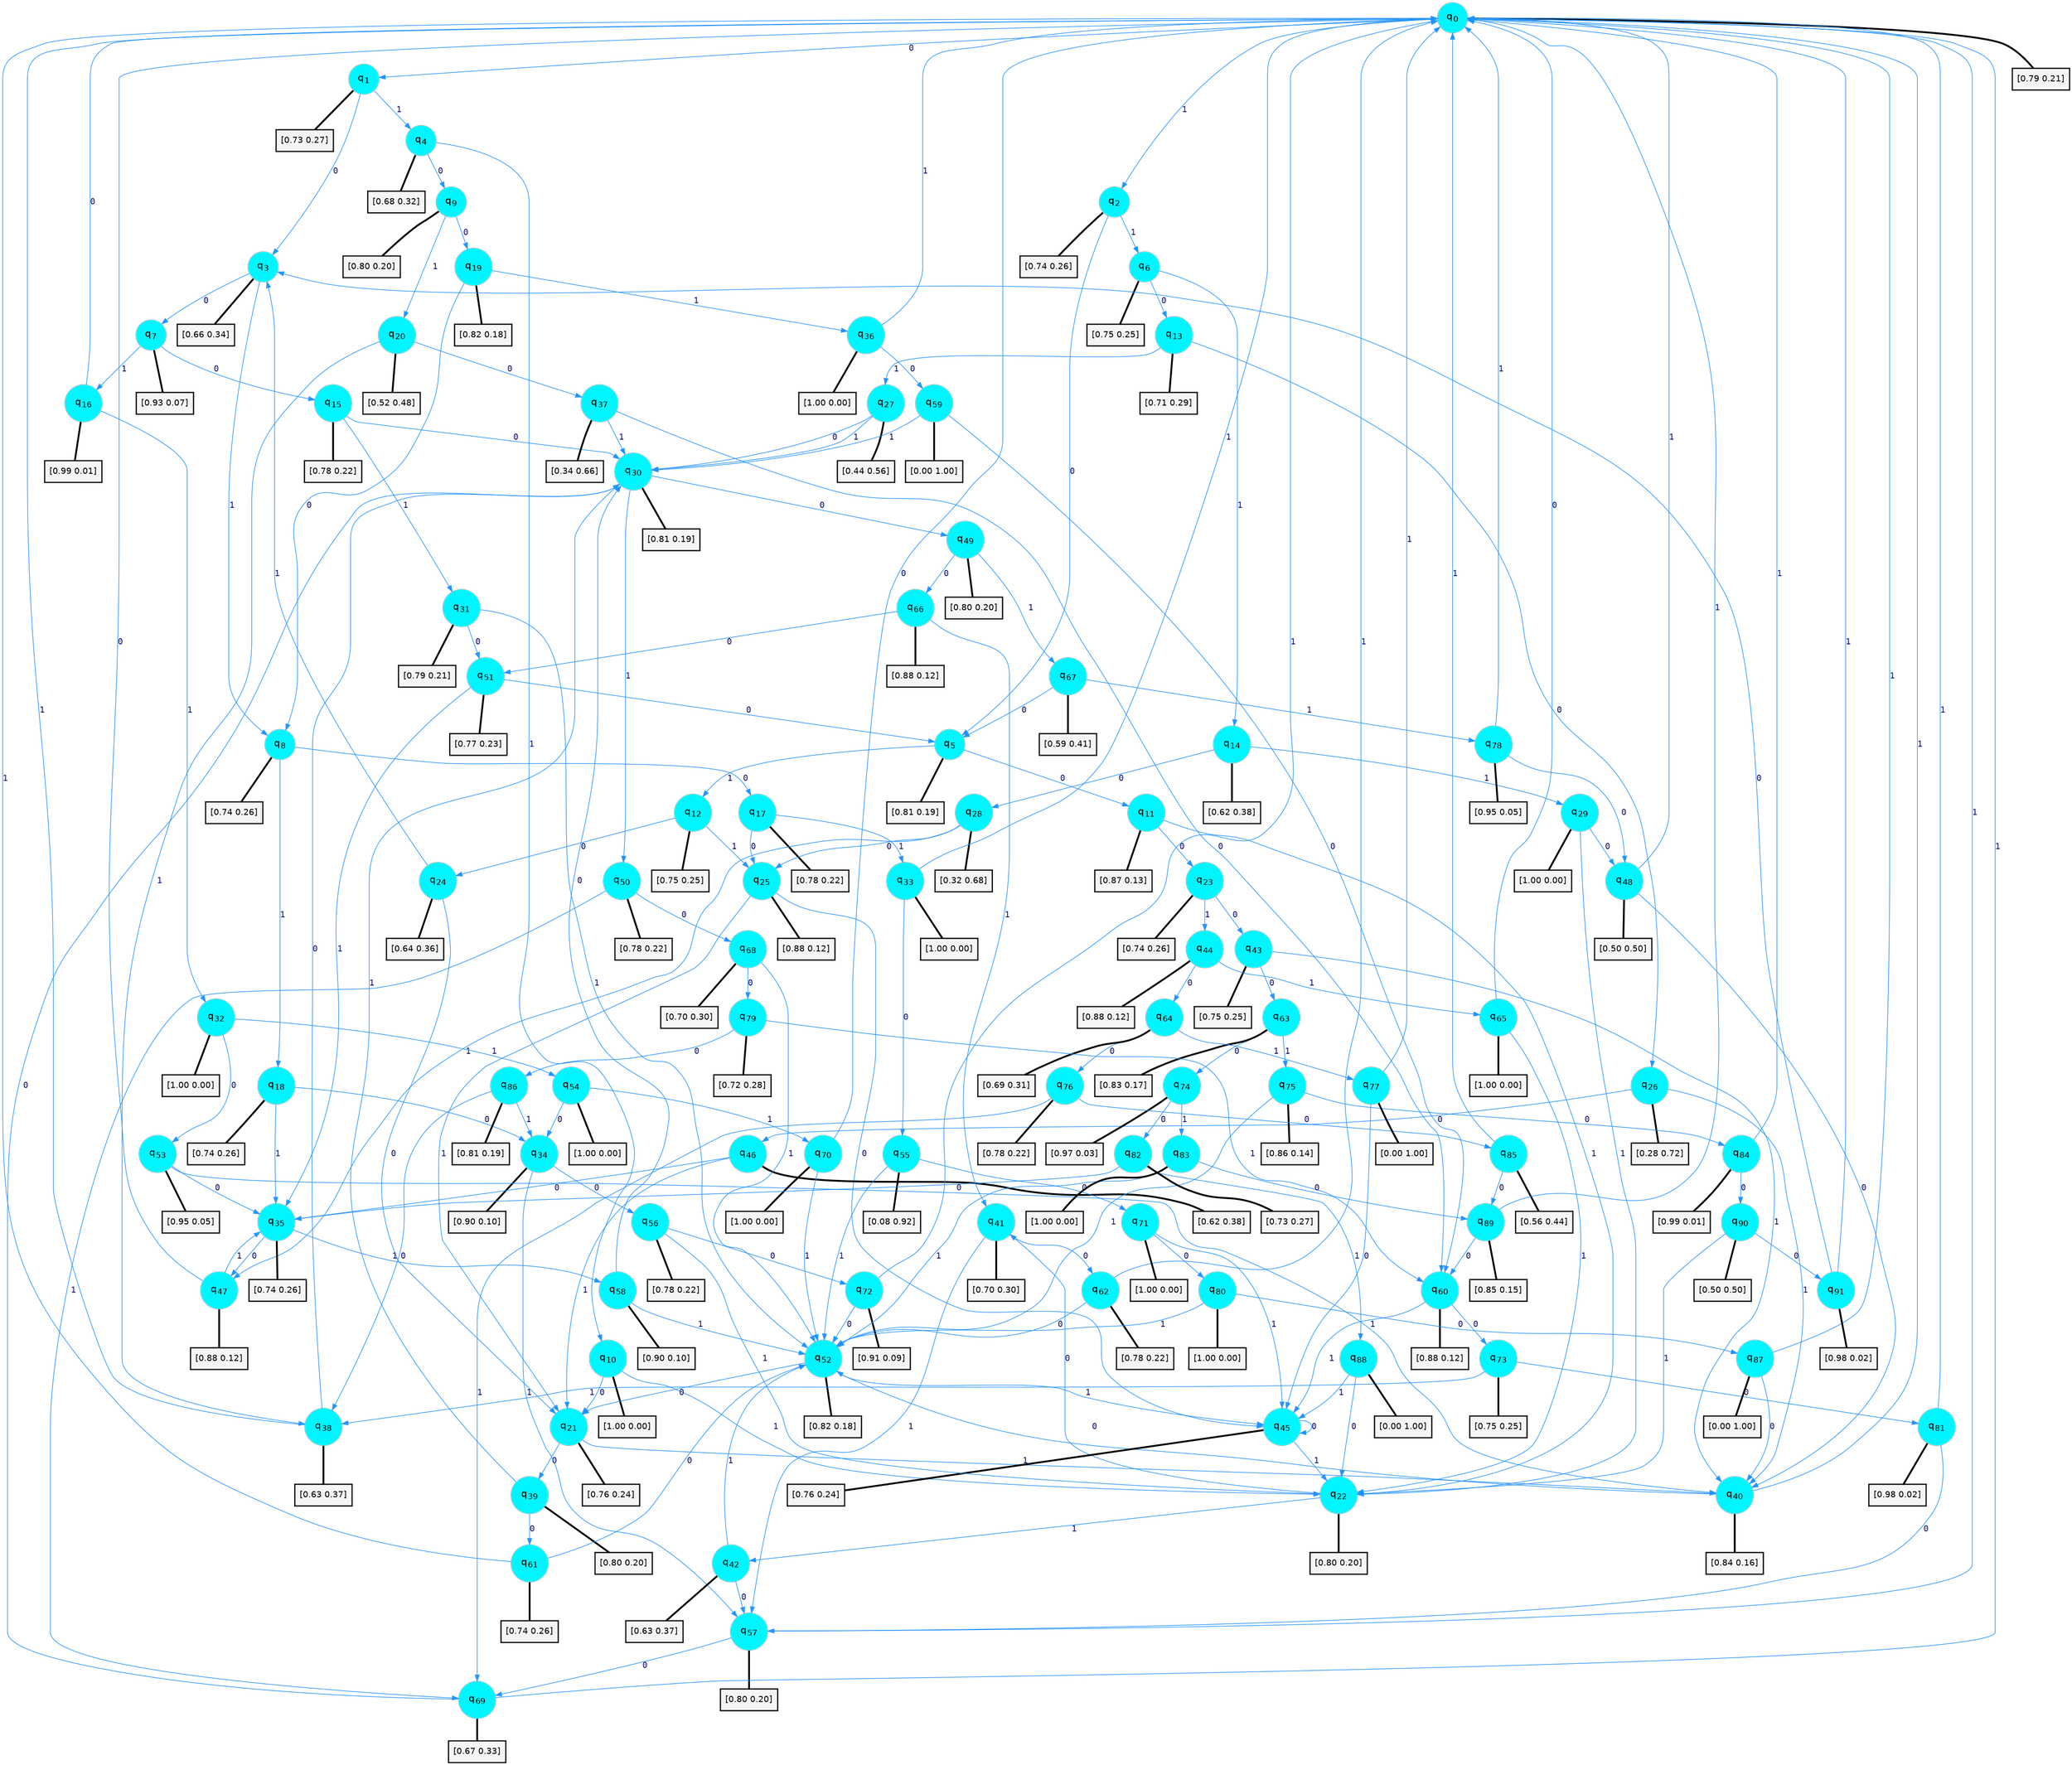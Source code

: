 digraph G {
graph [
bgcolor=transparent, dpi=300, rankdir=TD, size="40,25"];
node [
color=gray, fillcolor=turquoise1, fontcolor=black, fontname=Helvetica, fontsize=16, fontweight=bold, shape=circle, style=filled];
edge [
arrowsize=1, color=dodgerblue1, fontcolor=midnightblue, fontname=courier, fontweight=bold, penwidth=1, style=solid, weight=20];
0[label=<q<SUB>0</SUB>>];
1[label=<q<SUB>1</SUB>>];
2[label=<q<SUB>2</SUB>>];
3[label=<q<SUB>3</SUB>>];
4[label=<q<SUB>4</SUB>>];
5[label=<q<SUB>5</SUB>>];
6[label=<q<SUB>6</SUB>>];
7[label=<q<SUB>7</SUB>>];
8[label=<q<SUB>8</SUB>>];
9[label=<q<SUB>9</SUB>>];
10[label=<q<SUB>10</SUB>>];
11[label=<q<SUB>11</SUB>>];
12[label=<q<SUB>12</SUB>>];
13[label=<q<SUB>13</SUB>>];
14[label=<q<SUB>14</SUB>>];
15[label=<q<SUB>15</SUB>>];
16[label=<q<SUB>16</SUB>>];
17[label=<q<SUB>17</SUB>>];
18[label=<q<SUB>18</SUB>>];
19[label=<q<SUB>19</SUB>>];
20[label=<q<SUB>20</SUB>>];
21[label=<q<SUB>21</SUB>>];
22[label=<q<SUB>22</SUB>>];
23[label=<q<SUB>23</SUB>>];
24[label=<q<SUB>24</SUB>>];
25[label=<q<SUB>25</SUB>>];
26[label=<q<SUB>26</SUB>>];
27[label=<q<SUB>27</SUB>>];
28[label=<q<SUB>28</SUB>>];
29[label=<q<SUB>29</SUB>>];
30[label=<q<SUB>30</SUB>>];
31[label=<q<SUB>31</SUB>>];
32[label=<q<SUB>32</SUB>>];
33[label=<q<SUB>33</SUB>>];
34[label=<q<SUB>34</SUB>>];
35[label=<q<SUB>35</SUB>>];
36[label=<q<SUB>36</SUB>>];
37[label=<q<SUB>37</SUB>>];
38[label=<q<SUB>38</SUB>>];
39[label=<q<SUB>39</SUB>>];
40[label=<q<SUB>40</SUB>>];
41[label=<q<SUB>41</SUB>>];
42[label=<q<SUB>42</SUB>>];
43[label=<q<SUB>43</SUB>>];
44[label=<q<SUB>44</SUB>>];
45[label=<q<SUB>45</SUB>>];
46[label=<q<SUB>46</SUB>>];
47[label=<q<SUB>47</SUB>>];
48[label=<q<SUB>48</SUB>>];
49[label=<q<SUB>49</SUB>>];
50[label=<q<SUB>50</SUB>>];
51[label=<q<SUB>51</SUB>>];
52[label=<q<SUB>52</SUB>>];
53[label=<q<SUB>53</SUB>>];
54[label=<q<SUB>54</SUB>>];
55[label=<q<SUB>55</SUB>>];
56[label=<q<SUB>56</SUB>>];
57[label=<q<SUB>57</SUB>>];
58[label=<q<SUB>58</SUB>>];
59[label=<q<SUB>59</SUB>>];
60[label=<q<SUB>60</SUB>>];
61[label=<q<SUB>61</SUB>>];
62[label=<q<SUB>62</SUB>>];
63[label=<q<SUB>63</SUB>>];
64[label=<q<SUB>64</SUB>>];
65[label=<q<SUB>65</SUB>>];
66[label=<q<SUB>66</SUB>>];
67[label=<q<SUB>67</SUB>>];
68[label=<q<SUB>68</SUB>>];
69[label=<q<SUB>69</SUB>>];
70[label=<q<SUB>70</SUB>>];
71[label=<q<SUB>71</SUB>>];
72[label=<q<SUB>72</SUB>>];
73[label=<q<SUB>73</SUB>>];
74[label=<q<SUB>74</SUB>>];
75[label=<q<SUB>75</SUB>>];
76[label=<q<SUB>76</SUB>>];
77[label=<q<SUB>77</SUB>>];
78[label=<q<SUB>78</SUB>>];
79[label=<q<SUB>79</SUB>>];
80[label=<q<SUB>80</SUB>>];
81[label=<q<SUB>81</SUB>>];
82[label=<q<SUB>82</SUB>>];
83[label=<q<SUB>83</SUB>>];
84[label=<q<SUB>84</SUB>>];
85[label=<q<SUB>85</SUB>>];
86[label=<q<SUB>86</SUB>>];
87[label=<q<SUB>87</SUB>>];
88[label=<q<SUB>88</SUB>>];
89[label=<q<SUB>89</SUB>>];
90[label=<q<SUB>90</SUB>>];
91[label=<q<SUB>91</SUB>>];
92[label="[0.79 0.21]", shape=box,fontcolor=black, fontname=Helvetica, fontsize=14, penwidth=2, fillcolor=whitesmoke,color=black];
93[label="[0.73 0.27]", shape=box,fontcolor=black, fontname=Helvetica, fontsize=14, penwidth=2, fillcolor=whitesmoke,color=black];
94[label="[0.74 0.26]", shape=box,fontcolor=black, fontname=Helvetica, fontsize=14, penwidth=2, fillcolor=whitesmoke,color=black];
95[label="[0.66 0.34]", shape=box,fontcolor=black, fontname=Helvetica, fontsize=14, penwidth=2, fillcolor=whitesmoke,color=black];
96[label="[0.68 0.32]", shape=box,fontcolor=black, fontname=Helvetica, fontsize=14, penwidth=2, fillcolor=whitesmoke,color=black];
97[label="[0.81 0.19]", shape=box,fontcolor=black, fontname=Helvetica, fontsize=14, penwidth=2, fillcolor=whitesmoke,color=black];
98[label="[0.75 0.25]", shape=box,fontcolor=black, fontname=Helvetica, fontsize=14, penwidth=2, fillcolor=whitesmoke,color=black];
99[label="[0.93 0.07]", shape=box,fontcolor=black, fontname=Helvetica, fontsize=14, penwidth=2, fillcolor=whitesmoke,color=black];
100[label="[0.74 0.26]", shape=box,fontcolor=black, fontname=Helvetica, fontsize=14, penwidth=2, fillcolor=whitesmoke,color=black];
101[label="[0.80 0.20]", shape=box,fontcolor=black, fontname=Helvetica, fontsize=14, penwidth=2, fillcolor=whitesmoke,color=black];
102[label="[1.00 0.00]", shape=box,fontcolor=black, fontname=Helvetica, fontsize=14, penwidth=2, fillcolor=whitesmoke,color=black];
103[label="[0.87 0.13]", shape=box,fontcolor=black, fontname=Helvetica, fontsize=14, penwidth=2, fillcolor=whitesmoke,color=black];
104[label="[0.75 0.25]", shape=box,fontcolor=black, fontname=Helvetica, fontsize=14, penwidth=2, fillcolor=whitesmoke,color=black];
105[label="[0.71 0.29]", shape=box,fontcolor=black, fontname=Helvetica, fontsize=14, penwidth=2, fillcolor=whitesmoke,color=black];
106[label="[0.62 0.38]", shape=box,fontcolor=black, fontname=Helvetica, fontsize=14, penwidth=2, fillcolor=whitesmoke,color=black];
107[label="[0.78 0.22]", shape=box,fontcolor=black, fontname=Helvetica, fontsize=14, penwidth=2, fillcolor=whitesmoke,color=black];
108[label="[0.99 0.01]", shape=box,fontcolor=black, fontname=Helvetica, fontsize=14, penwidth=2, fillcolor=whitesmoke,color=black];
109[label="[0.78 0.22]", shape=box,fontcolor=black, fontname=Helvetica, fontsize=14, penwidth=2, fillcolor=whitesmoke,color=black];
110[label="[0.74 0.26]", shape=box,fontcolor=black, fontname=Helvetica, fontsize=14, penwidth=2, fillcolor=whitesmoke,color=black];
111[label="[0.82 0.18]", shape=box,fontcolor=black, fontname=Helvetica, fontsize=14, penwidth=2, fillcolor=whitesmoke,color=black];
112[label="[0.52 0.48]", shape=box,fontcolor=black, fontname=Helvetica, fontsize=14, penwidth=2, fillcolor=whitesmoke,color=black];
113[label="[0.76 0.24]", shape=box,fontcolor=black, fontname=Helvetica, fontsize=14, penwidth=2, fillcolor=whitesmoke,color=black];
114[label="[0.80 0.20]", shape=box,fontcolor=black, fontname=Helvetica, fontsize=14, penwidth=2, fillcolor=whitesmoke,color=black];
115[label="[0.74 0.26]", shape=box,fontcolor=black, fontname=Helvetica, fontsize=14, penwidth=2, fillcolor=whitesmoke,color=black];
116[label="[0.64 0.36]", shape=box,fontcolor=black, fontname=Helvetica, fontsize=14, penwidth=2, fillcolor=whitesmoke,color=black];
117[label="[0.88 0.12]", shape=box,fontcolor=black, fontname=Helvetica, fontsize=14, penwidth=2, fillcolor=whitesmoke,color=black];
118[label="[0.28 0.72]", shape=box,fontcolor=black, fontname=Helvetica, fontsize=14, penwidth=2, fillcolor=whitesmoke,color=black];
119[label="[0.44 0.56]", shape=box,fontcolor=black, fontname=Helvetica, fontsize=14, penwidth=2, fillcolor=whitesmoke,color=black];
120[label="[0.32 0.68]", shape=box,fontcolor=black, fontname=Helvetica, fontsize=14, penwidth=2, fillcolor=whitesmoke,color=black];
121[label="[1.00 0.00]", shape=box,fontcolor=black, fontname=Helvetica, fontsize=14, penwidth=2, fillcolor=whitesmoke,color=black];
122[label="[0.81 0.19]", shape=box,fontcolor=black, fontname=Helvetica, fontsize=14, penwidth=2, fillcolor=whitesmoke,color=black];
123[label="[0.79 0.21]", shape=box,fontcolor=black, fontname=Helvetica, fontsize=14, penwidth=2, fillcolor=whitesmoke,color=black];
124[label="[1.00 0.00]", shape=box,fontcolor=black, fontname=Helvetica, fontsize=14, penwidth=2, fillcolor=whitesmoke,color=black];
125[label="[1.00 0.00]", shape=box,fontcolor=black, fontname=Helvetica, fontsize=14, penwidth=2, fillcolor=whitesmoke,color=black];
126[label="[0.90 0.10]", shape=box,fontcolor=black, fontname=Helvetica, fontsize=14, penwidth=2, fillcolor=whitesmoke,color=black];
127[label="[0.74 0.26]", shape=box,fontcolor=black, fontname=Helvetica, fontsize=14, penwidth=2, fillcolor=whitesmoke,color=black];
128[label="[1.00 0.00]", shape=box,fontcolor=black, fontname=Helvetica, fontsize=14, penwidth=2, fillcolor=whitesmoke,color=black];
129[label="[0.34 0.66]", shape=box,fontcolor=black, fontname=Helvetica, fontsize=14, penwidth=2, fillcolor=whitesmoke,color=black];
130[label="[0.63 0.37]", shape=box,fontcolor=black, fontname=Helvetica, fontsize=14, penwidth=2, fillcolor=whitesmoke,color=black];
131[label="[0.80 0.20]", shape=box,fontcolor=black, fontname=Helvetica, fontsize=14, penwidth=2, fillcolor=whitesmoke,color=black];
132[label="[0.84 0.16]", shape=box,fontcolor=black, fontname=Helvetica, fontsize=14, penwidth=2, fillcolor=whitesmoke,color=black];
133[label="[0.70 0.30]", shape=box,fontcolor=black, fontname=Helvetica, fontsize=14, penwidth=2, fillcolor=whitesmoke,color=black];
134[label="[0.63 0.37]", shape=box,fontcolor=black, fontname=Helvetica, fontsize=14, penwidth=2, fillcolor=whitesmoke,color=black];
135[label="[0.75 0.25]", shape=box,fontcolor=black, fontname=Helvetica, fontsize=14, penwidth=2, fillcolor=whitesmoke,color=black];
136[label="[0.88 0.12]", shape=box,fontcolor=black, fontname=Helvetica, fontsize=14, penwidth=2, fillcolor=whitesmoke,color=black];
137[label="[0.76 0.24]", shape=box,fontcolor=black, fontname=Helvetica, fontsize=14, penwidth=2, fillcolor=whitesmoke,color=black];
138[label="[0.62 0.38]", shape=box,fontcolor=black, fontname=Helvetica, fontsize=14, penwidth=2, fillcolor=whitesmoke,color=black];
139[label="[0.88 0.12]", shape=box,fontcolor=black, fontname=Helvetica, fontsize=14, penwidth=2, fillcolor=whitesmoke,color=black];
140[label="[0.50 0.50]", shape=box,fontcolor=black, fontname=Helvetica, fontsize=14, penwidth=2, fillcolor=whitesmoke,color=black];
141[label="[0.80 0.20]", shape=box,fontcolor=black, fontname=Helvetica, fontsize=14, penwidth=2, fillcolor=whitesmoke,color=black];
142[label="[0.78 0.22]", shape=box,fontcolor=black, fontname=Helvetica, fontsize=14, penwidth=2, fillcolor=whitesmoke,color=black];
143[label="[0.77 0.23]", shape=box,fontcolor=black, fontname=Helvetica, fontsize=14, penwidth=2, fillcolor=whitesmoke,color=black];
144[label="[0.82 0.18]", shape=box,fontcolor=black, fontname=Helvetica, fontsize=14, penwidth=2, fillcolor=whitesmoke,color=black];
145[label="[0.95 0.05]", shape=box,fontcolor=black, fontname=Helvetica, fontsize=14, penwidth=2, fillcolor=whitesmoke,color=black];
146[label="[1.00 0.00]", shape=box,fontcolor=black, fontname=Helvetica, fontsize=14, penwidth=2, fillcolor=whitesmoke,color=black];
147[label="[0.08 0.92]", shape=box,fontcolor=black, fontname=Helvetica, fontsize=14, penwidth=2, fillcolor=whitesmoke,color=black];
148[label="[0.78 0.22]", shape=box,fontcolor=black, fontname=Helvetica, fontsize=14, penwidth=2, fillcolor=whitesmoke,color=black];
149[label="[0.80 0.20]", shape=box,fontcolor=black, fontname=Helvetica, fontsize=14, penwidth=2, fillcolor=whitesmoke,color=black];
150[label="[0.90 0.10]", shape=box,fontcolor=black, fontname=Helvetica, fontsize=14, penwidth=2, fillcolor=whitesmoke,color=black];
151[label="[0.00 1.00]", shape=box,fontcolor=black, fontname=Helvetica, fontsize=14, penwidth=2, fillcolor=whitesmoke,color=black];
152[label="[0.88 0.12]", shape=box,fontcolor=black, fontname=Helvetica, fontsize=14, penwidth=2, fillcolor=whitesmoke,color=black];
153[label="[0.74 0.26]", shape=box,fontcolor=black, fontname=Helvetica, fontsize=14, penwidth=2, fillcolor=whitesmoke,color=black];
154[label="[0.78 0.22]", shape=box,fontcolor=black, fontname=Helvetica, fontsize=14, penwidth=2, fillcolor=whitesmoke,color=black];
155[label="[0.83 0.17]", shape=box,fontcolor=black, fontname=Helvetica, fontsize=14, penwidth=2, fillcolor=whitesmoke,color=black];
156[label="[0.69 0.31]", shape=box,fontcolor=black, fontname=Helvetica, fontsize=14, penwidth=2, fillcolor=whitesmoke,color=black];
157[label="[1.00 0.00]", shape=box,fontcolor=black, fontname=Helvetica, fontsize=14, penwidth=2, fillcolor=whitesmoke,color=black];
158[label="[0.88 0.12]", shape=box,fontcolor=black, fontname=Helvetica, fontsize=14, penwidth=2, fillcolor=whitesmoke,color=black];
159[label="[0.59 0.41]", shape=box,fontcolor=black, fontname=Helvetica, fontsize=14, penwidth=2, fillcolor=whitesmoke,color=black];
160[label="[0.70 0.30]", shape=box,fontcolor=black, fontname=Helvetica, fontsize=14, penwidth=2, fillcolor=whitesmoke,color=black];
161[label="[0.67 0.33]", shape=box,fontcolor=black, fontname=Helvetica, fontsize=14, penwidth=2, fillcolor=whitesmoke,color=black];
162[label="[1.00 0.00]", shape=box,fontcolor=black, fontname=Helvetica, fontsize=14, penwidth=2, fillcolor=whitesmoke,color=black];
163[label="[1.00 0.00]", shape=box,fontcolor=black, fontname=Helvetica, fontsize=14, penwidth=2, fillcolor=whitesmoke,color=black];
164[label="[0.91 0.09]", shape=box,fontcolor=black, fontname=Helvetica, fontsize=14, penwidth=2, fillcolor=whitesmoke,color=black];
165[label="[0.75 0.25]", shape=box,fontcolor=black, fontname=Helvetica, fontsize=14, penwidth=2, fillcolor=whitesmoke,color=black];
166[label="[0.97 0.03]", shape=box,fontcolor=black, fontname=Helvetica, fontsize=14, penwidth=2, fillcolor=whitesmoke,color=black];
167[label="[0.86 0.14]", shape=box,fontcolor=black, fontname=Helvetica, fontsize=14, penwidth=2, fillcolor=whitesmoke,color=black];
168[label="[0.78 0.22]", shape=box,fontcolor=black, fontname=Helvetica, fontsize=14, penwidth=2, fillcolor=whitesmoke,color=black];
169[label="[0.00 1.00]", shape=box,fontcolor=black, fontname=Helvetica, fontsize=14, penwidth=2, fillcolor=whitesmoke,color=black];
170[label="[0.95 0.05]", shape=box,fontcolor=black, fontname=Helvetica, fontsize=14, penwidth=2, fillcolor=whitesmoke,color=black];
171[label="[0.72 0.28]", shape=box,fontcolor=black, fontname=Helvetica, fontsize=14, penwidth=2, fillcolor=whitesmoke,color=black];
172[label="[1.00 0.00]", shape=box,fontcolor=black, fontname=Helvetica, fontsize=14, penwidth=2, fillcolor=whitesmoke,color=black];
173[label="[0.98 0.02]", shape=box,fontcolor=black, fontname=Helvetica, fontsize=14, penwidth=2, fillcolor=whitesmoke,color=black];
174[label="[0.73 0.27]", shape=box,fontcolor=black, fontname=Helvetica, fontsize=14, penwidth=2, fillcolor=whitesmoke,color=black];
175[label="[1.00 0.00]", shape=box,fontcolor=black, fontname=Helvetica, fontsize=14, penwidth=2, fillcolor=whitesmoke,color=black];
176[label="[0.99 0.01]", shape=box,fontcolor=black, fontname=Helvetica, fontsize=14, penwidth=2, fillcolor=whitesmoke,color=black];
177[label="[0.56 0.44]", shape=box,fontcolor=black, fontname=Helvetica, fontsize=14, penwidth=2, fillcolor=whitesmoke,color=black];
178[label="[0.81 0.19]", shape=box,fontcolor=black, fontname=Helvetica, fontsize=14, penwidth=2, fillcolor=whitesmoke,color=black];
179[label="[0.00 1.00]", shape=box,fontcolor=black, fontname=Helvetica, fontsize=14, penwidth=2, fillcolor=whitesmoke,color=black];
180[label="[0.00 1.00]", shape=box,fontcolor=black, fontname=Helvetica, fontsize=14, penwidth=2, fillcolor=whitesmoke,color=black];
181[label="[0.85 0.15]", shape=box,fontcolor=black, fontname=Helvetica, fontsize=14, penwidth=2, fillcolor=whitesmoke,color=black];
182[label="[0.50 0.50]", shape=box,fontcolor=black, fontname=Helvetica, fontsize=14, penwidth=2, fillcolor=whitesmoke,color=black];
183[label="[0.98 0.02]", shape=box,fontcolor=black, fontname=Helvetica, fontsize=14, penwidth=2, fillcolor=whitesmoke,color=black];
0->1 [label=0];
0->2 [label=1];
0->92 [arrowhead=none, penwidth=3,color=black];
1->3 [label=0];
1->4 [label=1];
1->93 [arrowhead=none, penwidth=3,color=black];
2->5 [label=0];
2->6 [label=1];
2->94 [arrowhead=none, penwidth=3,color=black];
3->7 [label=0];
3->8 [label=1];
3->95 [arrowhead=none, penwidth=3,color=black];
4->9 [label=0];
4->10 [label=1];
4->96 [arrowhead=none, penwidth=3,color=black];
5->11 [label=0];
5->12 [label=1];
5->97 [arrowhead=none, penwidth=3,color=black];
6->13 [label=0];
6->14 [label=1];
6->98 [arrowhead=none, penwidth=3,color=black];
7->15 [label=0];
7->16 [label=1];
7->99 [arrowhead=none, penwidth=3,color=black];
8->17 [label=0];
8->18 [label=1];
8->100 [arrowhead=none, penwidth=3,color=black];
9->19 [label=0];
9->20 [label=1];
9->101 [arrowhead=none, penwidth=3,color=black];
10->21 [label=0];
10->22 [label=1];
10->102 [arrowhead=none, penwidth=3,color=black];
11->23 [label=0];
11->22 [label=1];
11->103 [arrowhead=none, penwidth=3,color=black];
12->24 [label=0];
12->25 [label=1];
12->104 [arrowhead=none, penwidth=3,color=black];
13->26 [label=0];
13->27 [label=1];
13->105 [arrowhead=none, penwidth=3,color=black];
14->28 [label=0];
14->29 [label=1];
14->106 [arrowhead=none, penwidth=3,color=black];
15->30 [label=0];
15->31 [label=1];
15->107 [arrowhead=none, penwidth=3,color=black];
16->0 [label=0];
16->32 [label=1];
16->108 [arrowhead=none, penwidth=3,color=black];
17->25 [label=0];
17->33 [label=1];
17->109 [arrowhead=none, penwidth=3,color=black];
18->34 [label=0];
18->35 [label=1];
18->110 [arrowhead=none, penwidth=3,color=black];
19->8 [label=0];
19->36 [label=1];
19->111 [arrowhead=none, penwidth=3,color=black];
20->37 [label=0];
20->38 [label=1];
20->112 [arrowhead=none, penwidth=3,color=black];
21->39 [label=0];
21->40 [label=1];
21->113 [arrowhead=none, penwidth=3,color=black];
22->41 [label=0];
22->42 [label=1];
22->114 [arrowhead=none, penwidth=3,color=black];
23->43 [label=0];
23->44 [label=1];
23->115 [arrowhead=none, penwidth=3,color=black];
24->21 [label=0];
24->3 [label=1];
24->116 [arrowhead=none, penwidth=3,color=black];
25->45 [label=0];
25->21 [label=1];
25->117 [arrowhead=none, penwidth=3,color=black];
26->46 [label=0];
26->40 [label=1];
26->118 [arrowhead=none, penwidth=3,color=black];
27->30 [label=0];
27->30 [label=1];
27->119 [arrowhead=none, penwidth=3,color=black];
28->25 [label=0];
28->47 [label=1];
28->120 [arrowhead=none, penwidth=3,color=black];
29->48 [label=0];
29->22 [label=1];
29->121 [arrowhead=none, penwidth=3,color=black];
30->49 [label=0];
30->50 [label=1];
30->122 [arrowhead=none, penwidth=3,color=black];
31->51 [label=0];
31->52 [label=1];
31->123 [arrowhead=none, penwidth=3,color=black];
32->53 [label=0];
32->54 [label=1];
32->124 [arrowhead=none, penwidth=3,color=black];
33->55 [label=0];
33->0 [label=1];
33->125 [arrowhead=none, penwidth=3,color=black];
34->56 [label=0];
34->57 [label=1];
34->126 [arrowhead=none, penwidth=3,color=black];
35->47 [label=0];
35->58 [label=1];
35->127 [arrowhead=none, penwidth=3,color=black];
36->59 [label=0];
36->0 [label=1];
36->128 [arrowhead=none, penwidth=3,color=black];
37->60 [label=0];
37->30 [label=1];
37->129 [arrowhead=none, penwidth=3,color=black];
38->30 [label=0];
38->0 [label=1];
38->130 [arrowhead=none, penwidth=3,color=black];
39->61 [label=0];
39->30 [label=1];
39->131 [arrowhead=none, penwidth=3,color=black];
40->52 [label=0];
40->0 [label=1];
40->132 [arrowhead=none, penwidth=3,color=black];
41->62 [label=0];
41->57 [label=1];
41->133 [arrowhead=none, penwidth=3,color=black];
42->57 [label=0];
42->52 [label=1];
42->134 [arrowhead=none, penwidth=3,color=black];
43->63 [label=0];
43->40 [label=1];
43->135 [arrowhead=none, penwidth=3,color=black];
44->64 [label=0];
44->65 [label=1];
44->136 [arrowhead=none, penwidth=3,color=black];
45->45 [label=0];
45->22 [label=1];
45->137 [arrowhead=none, penwidth=3,color=black];
46->35 [label=0];
46->21 [label=1];
46->138 [arrowhead=none, penwidth=3,color=black];
47->0 [label=0];
47->35 [label=1];
47->139 [arrowhead=none, penwidth=3,color=black];
48->40 [label=0];
48->0 [label=1];
48->140 [arrowhead=none, penwidth=3,color=black];
49->66 [label=0];
49->67 [label=1];
49->141 [arrowhead=none, penwidth=3,color=black];
50->68 [label=0];
50->69 [label=1];
50->142 [arrowhead=none, penwidth=3,color=black];
51->5 [label=0];
51->35 [label=1];
51->143 [arrowhead=none, penwidth=3,color=black];
52->21 [label=0];
52->45 [label=1];
52->144 [arrowhead=none, penwidth=3,color=black];
53->35 [label=0];
53->40 [label=1];
53->145 [arrowhead=none, penwidth=3,color=black];
54->34 [label=0];
54->70 [label=1];
54->146 [arrowhead=none, penwidth=3,color=black];
55->71 [label=0];
55->52 [label=1];
55->147 [arrowhead=none, penwidth=3,color=black];
56->72 [label=0];
56->22 [label=1];
56->148 [arrowhead=none, penwidth=3,color=black];
57->69 [label=0];
57->0 [label=1];
57->149 [arrowhead=none, penwidth=3,color=black];
58->30 [label=0];
58->52 [label=1];
58->150 [arrowhead=none, penwidth=3,color=black];
59->60 [label=0];
59->30 [label=1];
59->151 [arrowhead=none, penwidth=3,color=black];
60->73 [label=0];
60->45 [label=1];
60->152 [arrowhead=none, penwidth=3,color=black];
61->52 [label=0];
61->0 [label=1];
61->153 [arrowhead=none, penwidth=3,color=black];
62->52 [label=0];
62->0 [label=1];
62->154 [arrowhead=none, penwidth=3,color=black];
63->74 [label=0];
63->75 [label=1];
63->155 [arrowhead=none, penwidth=3,color=black];
64->76 [label=0];
64->77 [label=1];
64->156 [arrowhead=none, penwidth=3,color=black];
65->0 [label=0];
65->22 [label=1];
65->157 [arrowhead=none, penwidth=3,color=black];
66->51 [label=0];
66->41 [label=1];
66->158 [arrowhead=none, penwidth=3,color=black];
67->5 [label=0];
67->78 [label=1];
67->159 [arrowhead=none, penwidth=3,color=black];
68->79 [label=0];
68->52 [label=1];
68->160 [arrowhead=none, penwidth=3,color=black];
69->30 [label=0];
69->0 [label=1];
69->161 [arrowhead=none, penwidth=3,color=black];
70->0 [label=0];
70->52 [label=1];
70->162 [arrowhead=none, penwidth=3,color=black];
71->80 [label=0];
71->45 [label=1];
71->163 [arrowhead=none, penwidth=3,color=black];
72->52 [label=0];
72->0 [label=1];
72->164 [arrowhead=none, penwidth=3,color=black];
73->81 [label=0];
73->38 [label=1];
73->165 [arrowhead=none, penwidth=3,color=black];
74->82 [label=0];
74->83 [label=1];
74->166 [arrowhead=none, penwidth=3,color=black];
75->84 [label=0];
75->52 [label=1];
75->167 [arrowhead=none, penwidth=3,color=black];
76->85 [label=0];
76->69 [label=1];
76->168 [arrowhead=none, penwidth=3,color=black];
77->45 [label=0];
77->0 [label=1];
77->169 [arrowhead=none, penwidth=3,color=black];
78->48 [label=0];
78->0 [label=1];
78->170 [arrowhead=none, penwidth=3,color=black];
79->86 [label=0];
79->60 [label=1];
79->171 [arrowhead=none, penwidth=3,color=black];
80->87 [label=0];
80->52 [label=1];
80->172 [arrowhead=none, penwidth=3,color=black];
81->57 [label=0];
81->0 [label=1];
81->173 [arrowhead=none, penwidth=3,color=black];
82->35 [label=0];
82->88 [label=1];
82->174 [arrowhead=none, penwidth=3,color=black];
83->89 [label=0];
83->52 [label=1];
83->175 [arrowhead=none, penwidth=3,color=black];
84->90 [label=0];
84->0 [label=1];
84->176 [arrowhead=none, penwidth=3,color=black];
85->89 [label=0];
85->0 [label=1];
85->177 [arrowhead=none, penwidth=3,color=black];
86->38 [label=0];
86->34 [label=1];
86->178 [arrowhead=none, penwidth=3,color=black];
87->40 [label=0];
87->0 [label=1];
87->179 [arrowhead=none, penwidth=3,color=black];
88->22 [label=0];
88->45 [label=1];
88->180 [arrowhead=none, penwidth=3,color=black];
89->60 [label=0];
89->0 [label=1];
89->181 [arrowhead=none, penwidth=3,color=black];
90->91 [label=0];
90->22 [label=1];
90->182 [arrowhead=none, penwidth=3,color=black];
91->3 [label=0];
91->0 [label=1];
91->183 [arrowhead=none, penwidth=3,color=black];
}
